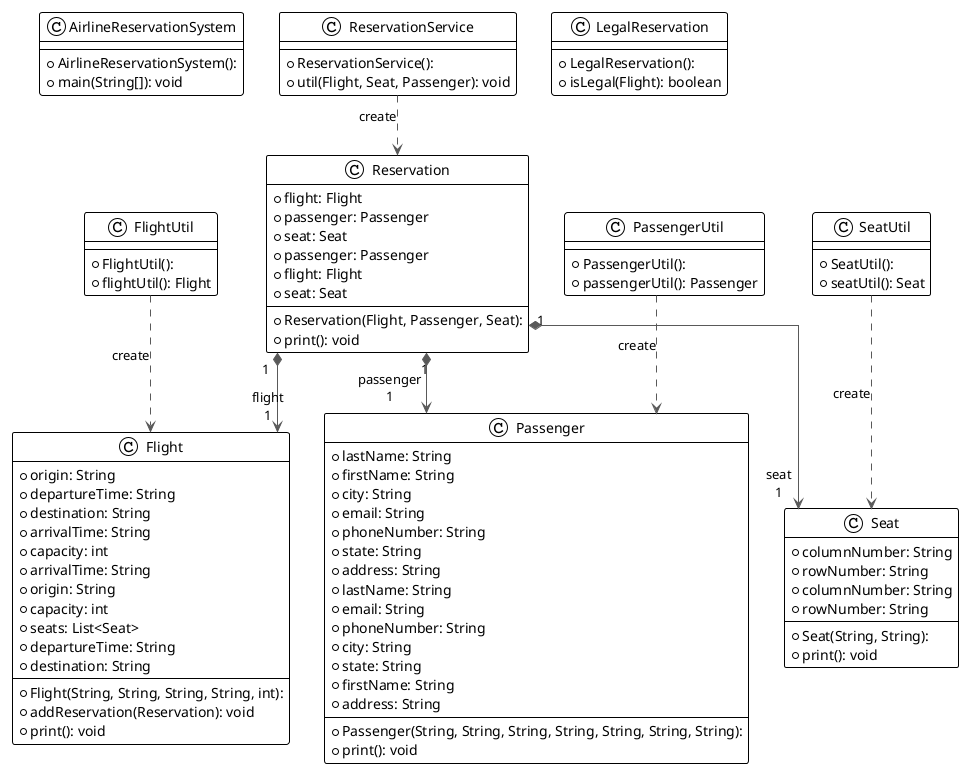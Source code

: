 @startuml

!theme plain
top to bottom direction
skinparam linetype ortho

class AirlineReservationSystem {
  + AirlineReservationSystem(): 
  + main(String[]): void
}
class Flight {
  + Flight(String, String, String, String, int): 
  + origin: String
  + departureTime: String
  + destination: String
  + arrivalTime: String
  + capacity: int
  + addReservation(Reservation): void
  + print(): void
  + arrivalTime: String
  + origin: String
  + capacity: int
  + seats: List<Seat>
  + departureTime: String
  + destination: String
}
class FlightUtil {
  + FlightUtil(): 
  + flightUtil(): Flight
}
class LegalReservation {
  + LegalReservation(): 
  + isLegal(Flight): boolean
}
class Passenger {
  + Passenger(String, String, String, String, String, String, String): 
  + lastName: String
  + firstName: String
  + city: String
  + email: String
  + phoneNumber: String
  + state: String
  + address: String
  + print(): void
  + lastName: String
  + email: String
  + phoneNumber: String
  + city: String
  + state: String
  + firstName: String
  + address: String
}
class PassengerUtil {
  + PassengerUtil(): 
  + passengerUtil(): Passenger
}
class Reservation {
  + Reservation(Flight, Passenger, Seat): 
  + flight: Flight
  + passenger: Passenger
  + seat: Seat
  + print(): void
  + passenger: Passenger
  + flight: Flight
  + seat: Seat
}
class ReservationService {
  + ReservationService(): 
  + util(Flight, Seat, Passenger): void
}
class Seat {
  + Seat(String, String): 
  + columnNumber: String
  + rowNumber: String
  + print(): void
  + columnNumber: String
  + rowNumber: String
}
class SeatUtil {
  + SeatUtil(): 
  + seatUtil(): Seat
}

FlightUtil                -[#595959,dashed]->  Flight                   : "«create»"
PassengerUtil             -[#595959,dashed]->  Passenger                : "«create»"
Reservation              "1" *-[#595959,plain]-> "flight\n1" Flight                   
Reservation              "1" *-[#595959,plain]-> "passenger\n1" Passenger                
Reservation              "1" *-[#595959,plain]-> "seat\n1" Seat                     
ReservationService        -[#595959,dashed]->  Reservation              : "«create»"
SeatUtil                  -[#595959,dashed]->  Seat                     : "«create»"
@enduml
